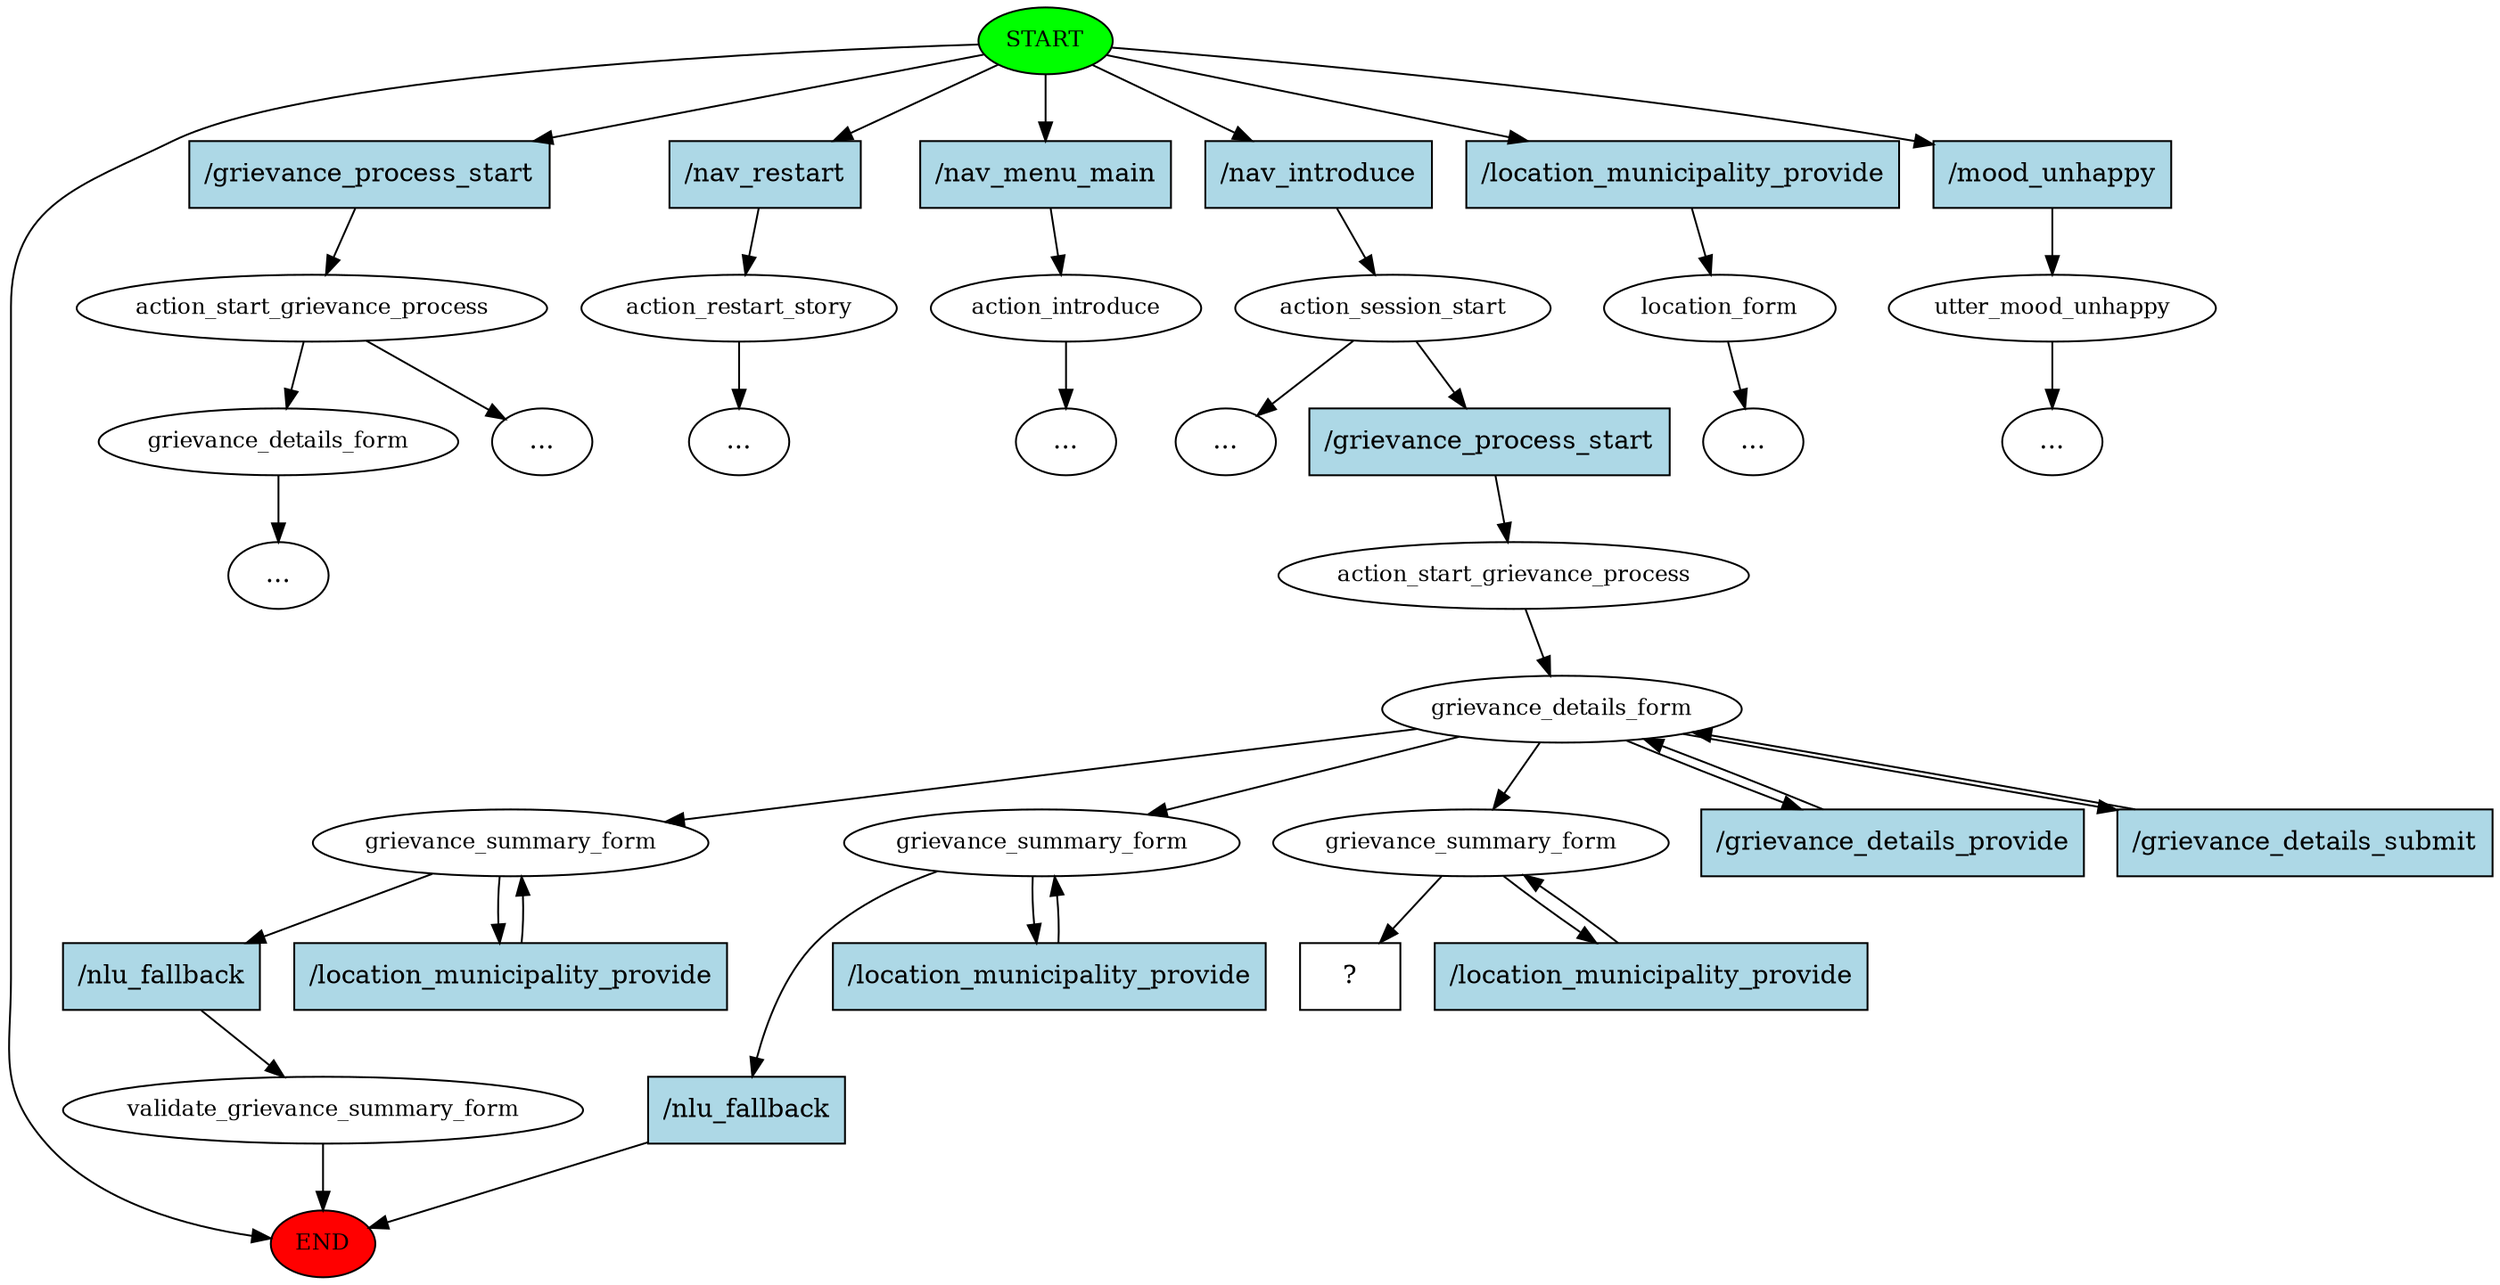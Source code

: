 digraph  {
0 [class="start active", fillcolor=green, fontsize=12, label=START, style=filled];
"-1" [class=end, fillcolor=red, fontsize=12, label=END, style=filled];
1 [class="", fontsize=12, label=action_start_grievance_process];
2 [class="", fontsize=12, label=grievance_details_form];
3 [class="", fontsize=12, label=action_restart_story];
"-4" [class=ellipsis, label="..."];
4 [class="", fontsize=12, label=action_introduce];
"-5" [class=ellipsis, label="..."];
5 [class=active, fontsize=12, label=action_session_start];
"-9" [class=ellipsis, label="..."];
10 [class="", fontsize=12, label=location_form];
"-11" [class=ellipsis, label="..."];
"-12" [class=ellipsis, label="..."];
12 [class="", fontsize=12, label=utter_mood_unhappy];
"-14" [class=ellipsis, label="..."];
"-17" [class=ellipsis, label="..."];
21 [class=active, fontsize=12, label=action_start_grievance_process];
22 [class=active, fontsize=12, label=grievance_details_form];
25 [class="", fontsize=12, label=grievance_summary_form];
27 [class="", fontsize=12, label=validate_grievance_summary_form];
33 [class="", fontsize=12, label=grievance_summary_form];
40 [class=active, fontsize=12, label=grievance_summary_form];
42 [class="intent dashed active", label="  ?  ", shape=rect];
43 [class=intent, fillcolor=lightblue, label="/grievance_process_start", shape=rect, style=filled];
44 [class=intent, fillcolor=lightblue, label="/nav_restart", shape=rect, style=filled];
45 [class=intent, fillcolor=lightblue, label="/nav_menu_main", shape=rect, style=filled];
46 [class="intent active", fillcolor=lightblue, label="/nav_introduce", shape=rect, style=filled];
47 [class=intent, fillcolor=lightblue, label="/location_municipality_provide", shape=rect, style=filled];
48 [class=intent, fillcolor=lightblue, label="/mood_unhappy", shape=rect, style=filled];
49 [class="intent active", fillcolor=lightblue, label="/grievance_process_start", shape=rect, style=filled];
50 [class="intent active", fillcolor=lightblue, label="/grievance_details_provide", shape=rect, style=filled];
51 [class="intent active", fillcolor=lightblue, label="/grievance_details_submit", shape=rect, style=filled];
52 [class=intent, fillcolor=lightblue, label="/nlu_fallback", shape=rect, style=filled];
53 [class=intent, fillcolor=lightblue, label="/location_municipality_provide", shape=rect, style=filled];
54 [class=intent, fillcolor=lightblue, label="/nlu_fallback", shape=rect, style=filled];
55 [class=intent, fillcolor=lightblue, label="/location_municipality_provide", shape=rect, style=filled];
56 [class="intent active", fillcolor=lightblue, label="/location_municipality_provide", shape=rect, style=filled];
0 -> "-1"  [class="", key=NONE, label=""];
0 -> 43  [class="", key=0];
0 -> 44  [class="", key=0];
0 -> 45  [class="", key=0];
0 -> 46  [class=active, key=0];
0 -> 47  [class="", key=0];
0 -> 48  [class="", key=0];
1 -> 2  [class="", key=NONE, label=""];
1 -> "-12"  [class="", key=NONE, label=""];
2 -> "-17"  [class="", key=NONE, label=""];
3 -> "-4"  [class="", key=NONE, label=""];
4 -> "-5"  [class="", key=NONE, label=""];
5 -> "-9"  [class="", key=NONE, label=""];
5 -> 49  [class=active, key=0];
10 -> "-11"  [class="", key=NONE, label=""];
12 -> "-14"  [class="", key=NONE, label=""];
21 -> 22  [class=active, key=NONE, label=""];
22 -> 25  [class="", key=NONE, label=""];
22 -> 33  [class="", key=NONE, label=""];
22 -> 40  [class=active, key=NONE, label=""];
22 -> 50  [class=active, key=0];
22 -> 51  [class=active, key=0];
25 -> 52  [class="", key=0];
25 -> 53  [class="", key=0];
27 -> "-1"  [class="", key=NONE, label=""];
33 -> 54  [class="", key=0];
33 -> 55  [class="", key=0];
40 -> 42  [class=active, key=NONE, label=""];
40 -> 56  [class=active, key=0];
43 -> 1  [class="", key=0];
44 -> 3  [class="", key=0];
45 -> 4  [class="", key=0];
46 -> 5  [class=active, key=0];
47 -> 10  [class="", key=0];
48 -> 12  [class="", key=0];
49 -> 21  [class=active, key=0];
50 -> 22  [class=active, key=0];
51 -> 22  [class=active, key=0];
52 -> 27  [class="", key=0];
53 -> 25  [class="", key=0];
54 -> "-1"  [class="", key=0];
55 -> 33  [class="", key=0];
56 -> 40  [class=active, key=0];
}
